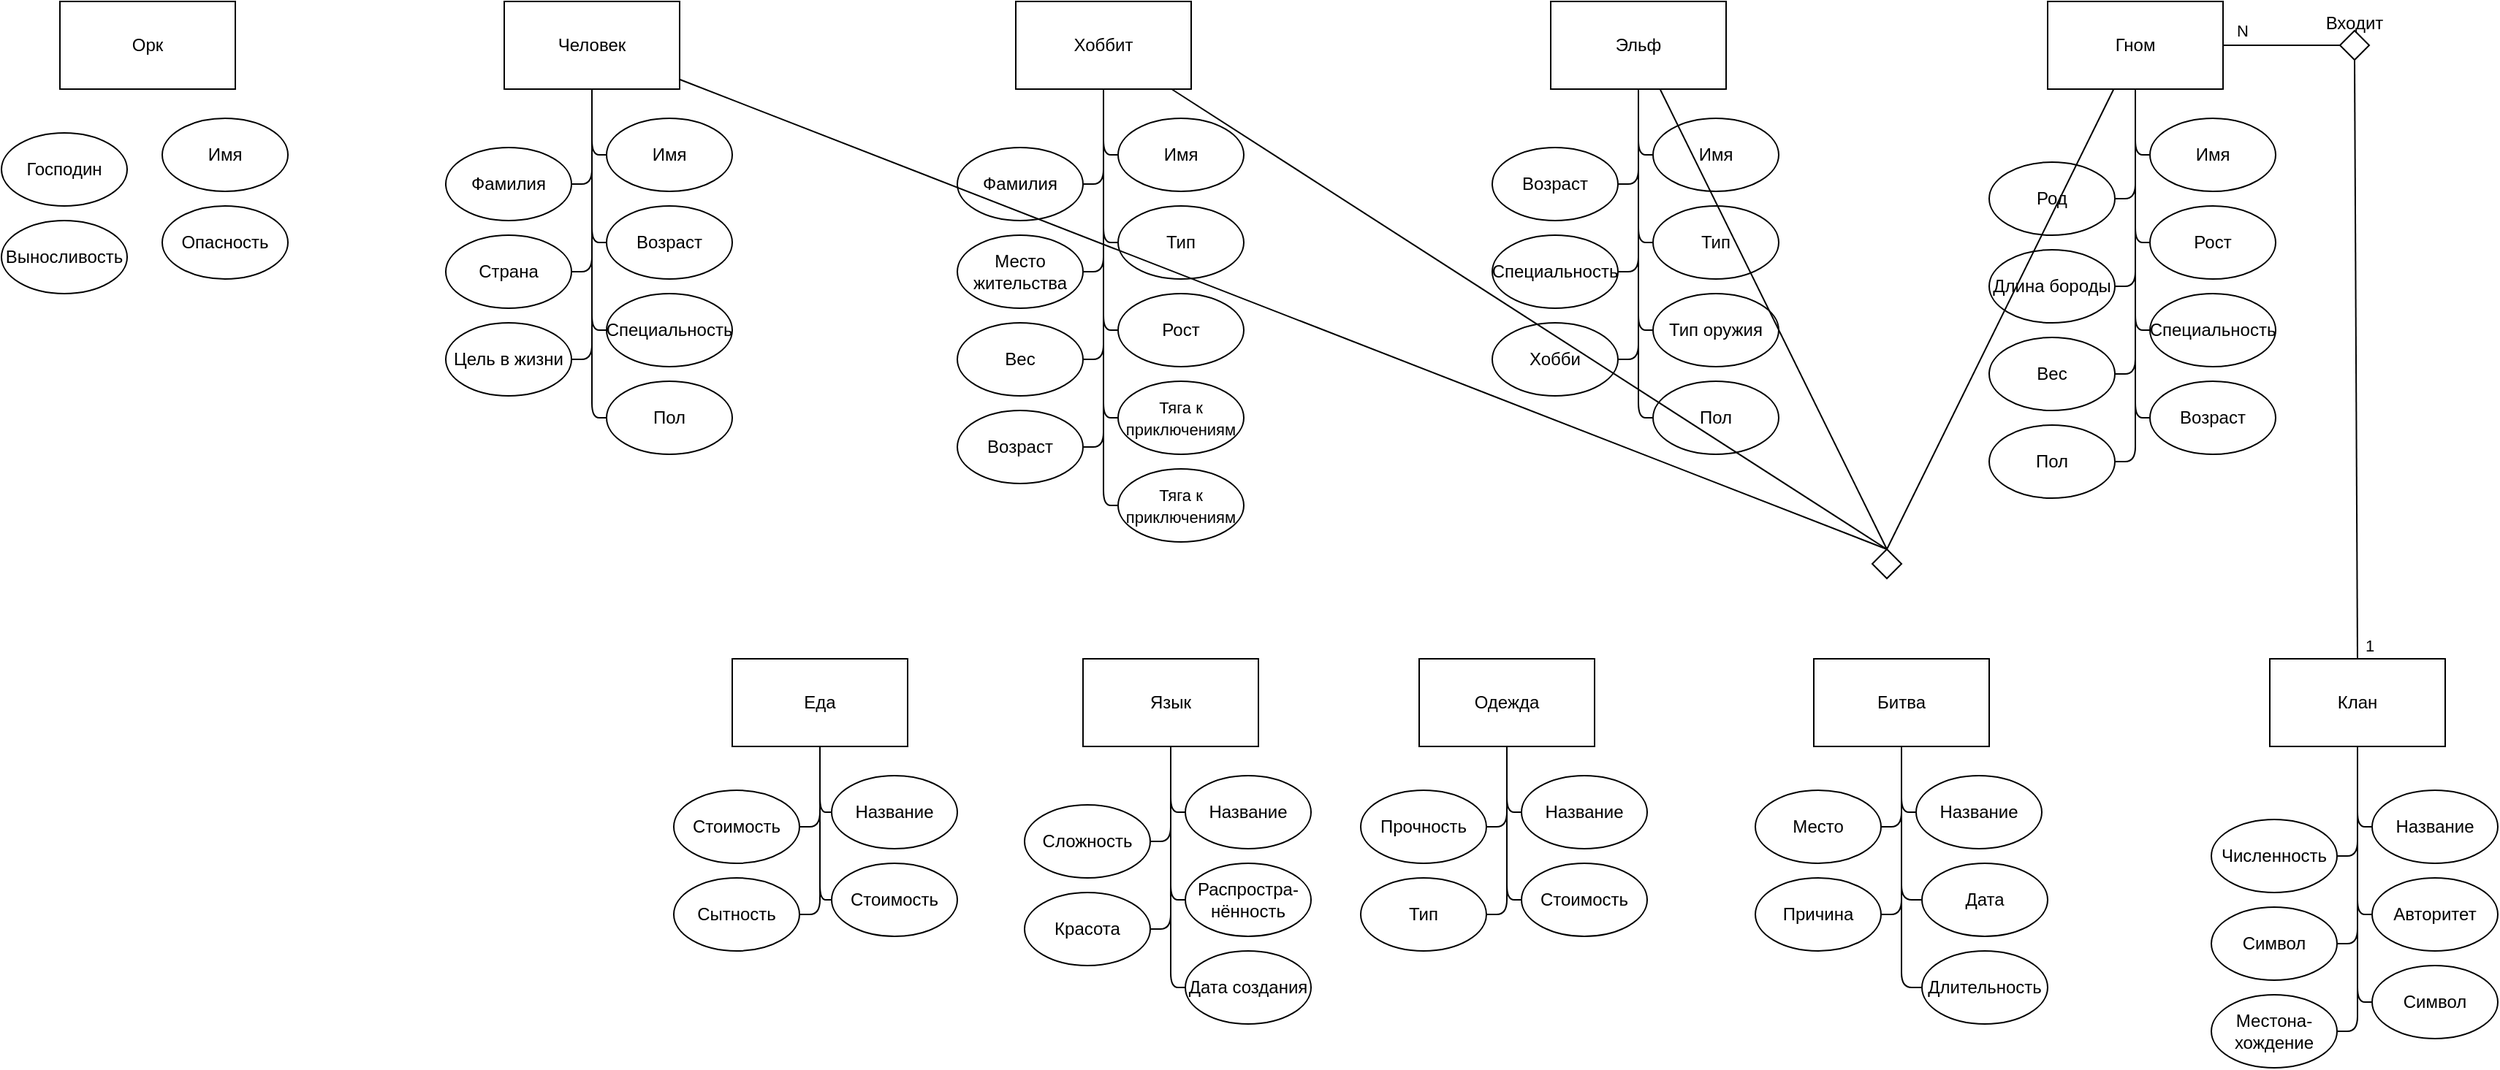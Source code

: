 <mxfile>
    <diagram id="RZIBzxVsWf5MqvjImDJh" name="Page-1">
        <mxGraphModel dx="3136" dy="924" grid="1" gridSize="10" guides="1" tooltips="1" connect="1" arrows="1" fold="1" page="1" pageScale="1" pageWidth="827" pageHeight="1169" math="0" shadow="0">
            <root>
                <mxCell id="0"/>
                <mxCell id="1" parent="0"/>
                <mxCell id="10" style="edgeStyle=none;html=1;exitX=1;exitY=0.5;exitDx=0;exitDy=0;entryX=0;entryY=0.5;entryDx=0;entryDy=0;endArrow=none;endFill=0;" edge="1" parent="1" source="2" target="9">
                    <mxGeometry relative="1" as="geometry"/>
                </mxCell>
                <mxCell id="12" value="N" style="edgeLabel;html=1;align=center;verticalAlign=middle;resizable=0;points=[];" vertex="1" connectable="0" parent="10">
                    <mxGeometry x="-0.685" relative="1" as="geometry">
                        <mxPoint y="-10" as="offset"/>
                    </mxGeometry>
                </mxCell>
                <mxCell id="2" value="Гном" style="rounded=0;whiteSpace=wrap;html=1;" vertex="1" parent="1">
                    <mxGeometry x="330" y="200" width="120" height="60" as="geometry"/>
                </mxCell>
                <mxCell id="4" style="edgeStyle=none;html=1;exitX=0;exitY=0.5;exitDx=0;exitDy=0;endArrow=none;endFill=0;" edge="1" parent="1" source="3" target="2">
                    <mxGeometry relative="1" as="geometry">
                        <Array as="points">
                            <mxPoint x="390" y="365"/>
                        </Array>
                    </mxGeometry>
                </mxCell>
                <mxCell id="3" value="Рост" style="ellipse;whiteSpace=wrap;html=1;" vertex="1" parent="1">
                    <mxGeometry x="400" y="340" width="86" height="50" as="geometry"/>
                </mxCell>
                <mxCell id="29" style="edgeStyle=none;html=1;exitX=1;exitY=0.5;exitDx=0;exitDy=0;endArrow=none;endFill=0;" edge="1" parent="1" source="6" target="2">
                    <mxGeometry relative="1" as="geometry">
                        <Array as="points">
                            <mxPoint x="390" y="335"/>
                        </Array>
                    </mxGeometry>
                </mxCell>
                <mxCell id="6" value="Род" style="ellipse;whiteSpace=wrap;html=1;" vertex="1" parent="1">
                    <mxGeometry x="290" y="310" width="86" height="50" as="geometry"/>
                </mxCell>
                <mxCell id="8" value="Клан" style="rounded=0;whiteSpace=wrap;html=1;" vertex="1" parent="1">
                    <mxGeometry x="482" y="650" width="120" height="60" as="geometry"/>
                </mxCell>
                <mxCell id="11" style="edgeStyle=none;html=1;exitX=0.5;exitY=1;exitDx=0;exitDy=0;entryX=0.5;entryY=0;entryDx=0;entryDy=0;endArrow=none;endFill=0;" edge="1" parent="1" source="9" target="8">
                    <mxGeometry relative="1" as="geometry"/>
                </mxCell>
                <mxCell id="13" value="1" style="edgeLabel;html=1;align=center;verticalAlign=middle;resizable=0;points=[];" vertex="1" connectable="0" parent="11">
                    <mxGeometry x="0.583" y="1" relative="1" as="geometry">
                        <mxPoint x="7" y="76" as="offset"/>
                    </mxGeometry>
                </mxCell>
                <mxCell id="9" value="" style="rhombus;whiteSpace=wrap;html=1;" vertex="1" parent="1">
                    <mxGeometry x="530" y="220" width="20" height="20" as="geometry"/>
                </mxCell>
                <mxCell id="32" style="edgeStyle=none;html=1;exitX=0;exitY=0.5;exitDx=0;exitDy=0;endArrow=none;endFill=0;" edge="1" parent="1" source="15" target="8">
                    <mxGeometry relative="1" as="geometry">
                        <Array as="points">
                            <mxPoint x="542" y="765"/>
                        </Array>
                    </mxGeometry>
                </mxCell>
                <mxCell id="15" value="Название" style="ellipse;whiteSpace=wrap;html=1;" vertex="1" parent="1">
                    <mxGeometry x="552" y="740" width="86" height="50" as="geometry"/>
                </mxCell>
                <mxCell id="33" style="edgeStyle=none;html=1;exitX=1;exitY=0.5;exitDx=0;exitDy=0;endArrow=none;endFill=0;" edge="1" parent="1" source="16" target="8">
                    <mxGeometry relative="1" as="geometry">
                        <Array as="points">
                            <mxPoint x="542" y="785"/>
                        </Array>
                    </mxGeometry>
                </mxCell>
                <mxCell id="16" value="Численность" style="ellipse;whiteSpace=wrap;html=1;" vertex="1" parent="1">
                    <mxGeometry x="442" y="760" width="86" height="50" as="geometry"/>
                </mxCell>
                <mxCell id="34" style="edgeStyle=none;html=1;exitX=0;exitY=0.5;exitDx=0;exitDy=0;endArrow=none;endFill=0;" edge="1" parent="1" source="17" target="8">
                    <mxGeometry relative="1" as="geometry">
                        <Array as="points">
                            <mxPoint x="542" y="825"/>
                        </Array>
                    </mxGeometry>
                </mxCell>
                <mxCell id="17" value="Авторитет" style="ellipse;whiteSpace=wrap;html=1;" vertex="1" parent="1">
                    <mxGeometry x="552" y="800" width="86" height="50" as="geometry"/>
                </mxCell>
                <mxCell id="35" style="edgeStyle=none;html=1;exitX=1;exitY=0.5;exitDx=0;exitDy=0;endArrow=none;endFill=0;" edge="1" parent="1" source="18" target="8">
                    <mxGeometry relative="1" as="geometry">
                        <Array as="points">
                            <mxPoint x="542" y="845"/>
                        </Array>
                    </mxGeometry>
                </mxCell>
                <mxCell id="18" value="Символ" style="ellipse;whiteSpace=wrap;html=1;" vertex="1" parent="1">
                    <mxGeometry x="442" y="820" width="86" height="50" as="geometry"/>
                </mxCell>
                <mxCell id="27" style="edgeStyle=none;html=1;exitX=0;exitY=0.5;exitDx=0;exitDy=0;endArrow=none;endFill=0;" edge="1" parent="1" source="19" target="2">
                    <mxGeometry relative="1" as="geometry">
                        <Array as="points">
                            <mxPoint x="390" y="425"/>
                        </Array>
                    </mxGeometry>
                </mxCell>
                <mxCell id="19" value="Специальность" style="ellipse;whiteSpace=wrap;html=1;" vertex="1" parent="1">
                    <mxGeometry x="400" y="400" width="86" height="50" as="geometry"/>
                </mxCell>
                <mxCell id="30" style="edgeStyle=none;html=1;exitX=1;exitY=0.5;exitDx=0;exitDy=0;endArrow=none;endFill=0;" edge="1" parent="1" source="20" target="2">
                    <mxGeometry relative="1" as="geometry">
                        <Array as="points">
                            <mxPoint x="390" y="395"/>
                        </Array>
                    </mxGeometry>
                </mxCell>
                <mxCell id="20" value="Длина бороды" style="ellipse;whiteSpace=wrap;html=1;" vertex="1" parent="1">
                    <mxGeometry x="290" y="370" width="86" height="50" as="geometry"/>
                </mxCell>
                <mxCell id="36" style="edgeStyle=none;html=1;exitX=0;exitY=0.5;exitDx=0;exitDy=0;endArrow=none;endFill=0;" edge="1" parent="1" source="22" target="8">
                    <mxGeometry relative="1" as="geometry">
                        <Array as="points">
                            <mxPoint x="542" y="885"/>
                        </Array>
                    </mxGeometry>
                </mxCell>
                <mxCell id="22" value="Символ" style="ellipse;whiteSpace=wrap;html=1;" vertex="1" parent="1">
                    <mxGeometry x="552" y="860" width="86" height="50" as="geometry"/>
                </mxCell>
                <mxCell id="26" style="edgeStyle=none;html=1;exitX=0;exitY=0.5;exitDx=0;exitDy=0;endArrow=none;endFill=0;" edge="1" parent="1" source="23" target="2">
                    <mxGeometry relative="1" as="geometry">
                        <Array as="points">
                            <mxPoint x="390" y="305"/>
                        </Array>
                    </mxGeometry>
                </mxCell>
                <mxCell id="23" value="Имя" style="ellipse;whiteSpace=wrap;html=1;" vertex="1" parent="1">
                    <mxGeometry x="400" y="280" width="86" height="50" as="geometry"/>
                </mxCell>
                <mxCell id="31" style="edgeStyle=none;html=1;exitX=1;exitY=0.5;exitDx=0;exitDy=0;endArrow=none;endFill=0;" edge="1" parent="1" source="24" target="2">
                    <mxGeometry relative="1" as="geometry">
                        <Array as="points">
                            <mxPoint x="390" y="455"/>
                        </Array>
                    </mxGeometry>
                </mxCell>
                <mxCell id="24" value="Вес" style="ellipse;whiteSpace=wrap;html=1;" vertex="1" parent="1">
                    <mxGeometry x="290" y="430" width="86" height="50" as="geometry"/>
                </mxCell>
                <mxCell id="25" value="Входит" style="text;html=1;strokeColor=none;fillColor=none;align=center;verticalAlign=middle;whiteSpace=wrap;rounded=0;" vertex="1" parent="1">
                    <mxGeometry x="510" y="200" width="60" height="30" as="geometry"/>
                </mxCell>
                <mxCell id="38" style="edgeStyle=none;html=1;exitX=1;exitY=0.5;exitDx=0;exitDy=0;endArrow=none;endFill=0;" edge="1" parent="1" source="37" target="8">
                    <mxGeometry relative="1" as="geometry">
                        <Array as="points">
                            <mxPoint x="542" y="905"/>
                        </Array>
                    </mxGeometry>
                </mxCell>
                <mxCell id="37" value="Местона-хождение" style="ellipse;whiteSpace=wrap;html=1;" vertex="1" parent="1">
                    <mxGeometry x="442" y="880" width="86" height="50" as="geometry"/>
                </mxCell>
                <mxCell id="39" value="Эльф" style="rounded=0;whiteSpace=wrap;html=1;" vertex="1" parent="1">
                    <mxGeometry x="-10" y="200" width="120" height="60" as="geometry"/>
                </mxCell>
                <mxCell id="41" style="edgeStyle=none;html=1;exitX=0;exitY=0.5;exitDx=0;exitDy=0;endArrow=none;endFill=0;" edge="1" parent="1" source="40" target="2">
                    <mxGeometry relative="1" as="geometry">
                        <Array as="points">
                            <mxPoint x="390" y="485"/>
                        </Array>
                    </mxGeometry>
                </mxCell>
                <mxCell id="40" value="Возраст" style="ellipse;whiteSpace=wrap;html=1;" vertex="1" parent="1">
                    <mxGeometry x="400" y="460" width="86" height="50" as="geometry"/>
                </mxCell>
                <mxCell id="48" style="edgeStyle=none;html=1;exitX=0;exitY=0.5;exitDx=0;exitDy=0;endArrow=none;endFill=0;" edge="1" parent="1" source="42" target="39">
                    <mxGeometry relative="1" as="geometry">
                        <Array as="points">
                            <mxPoint x="50" y="305"/>
                        </Array>
                    </mxGeometry>
                </mxCell>
                <mxCell id="42" value="Имя" style="ellipse;whiteSpace=wrap;html=1;" vertex="1" parent="1">
                    <mxGeometry x="60" y="280" width="86" height="50" as="geometry"/>
                </mxCell>
                <mxCell id="49" style="edgeStyle=none;html=1;exitX=1;exitY=0.5;exitDx=0;exitDy=0;endArrow=none;endFill=0;" edge="1" parent="1" source="43" target="39">
                    <mxGeometry relative="1" as="geometry">
                        <Array as="points">
                            <mxPoint x="50" y="325"/>
                        </Array>
                    </mxGeometry>
                </mxCell>
                <mxCell id="43" value="Возраст" style="ellipse;whiteSpace=wrap;html=1;" vertex="1" parent="1">
                    <mxGeometry x="-50" y="300" width="86" height="50" as="geometry"/>
                </mxCell>
                <mxCell id="50" style="edgeStyle=none;html=1;exitX=0;exitY=0.5;exitDx=0;exitDy=0;endArrow=none;endFill=0;" edge="1" parent="1" source="44" target="39">
                    <mxGeometry relative="1" as="geometry">
                        <Array as="points">
                            <mxPoint x="50" y="365"/>
                        </Array>
                    </mxGeometry>
                </mxCell>
                <mxCell id="44" value="Тип" style="ellipse;whiteSpace=wrap;html=1;" vertex="1" parent="1">
                    <mxGeometry x="60" y="340" width="86" height="50" as="geometry"/>
                </mxCell>
                <mxCell id="51" style="edgeStyle=none;html=1;exitX=1;exitY=0.5;exitDx=0;exitDy=0;endArrow=none;endFill=0;" edge="1" parent="1" source="45" target="39">
                    <mxGeometry relative="1" as="geometry">
                        <Array as="points">
                            <mxPoint x="50" y="385"/>
                        </Array>
                    </mxGeometry>
                </mxCell>
                <mxCell id="45" value="Специальность" style="ellipse;whiteSpace=wrap;html=1;" vertex="1" parent="1">
                    <mxGeometry x="-50" y="360" width="86" height="50" as="geometry"/>
                </mxCell>
                <mxCell id="52" style="edgeStyle=none;html=1;exitX=0;exitY=0.5;exitDx=0;exitDy=0;endArrow=none;endFill=0;" edge="1" parent="1" source="46" target="39">
                    <mxGeometry relative="1" as="geometry">
                        <Array as="points">
                            <mxPoint x="50" y="425"/>
                        </Array>
                    </mxGeometry>
                </mxCell>
                <mxCell id="46" value="Тип оружия" style="ellipse;whiteSpace=wrap;html=1;" vertex="1" parent="1">
                    <mxGeometry x="60" y="400" width="86" height="50" as="geometry"/>
                </mxCell>
                <mxCell id="53" style="edgeStyle=none;html=1;exitX=1;exitY=0.5;exitDx=0;exitDy=0;endArrow=none;endFill=0;" edge="1" parent="1" source="47" target="39">
                    <mxGeometry relative="1" as="geometry">
                        <Array as="points">
                            <mxPoint x="50" y="445"/>
                        </Array>
                    </mxGeometry>
                </mxCell>
                <mxCell id="47" value="Хобби" style="ellipse;whiteSpace=wrap;html=1;" vertex="1" parent="1">
                    <mxGeometry x="-50" y="420" width="86" height="50" as="geometry"/>
                </mxCell>
                <mxCell id="54" value="Язык" style="rounded=0;whiteSpace=wrap;html=1;" vertex="1" parent="1">
                    <mxGeometry x="-330" y="650" width="120" height="60" as="geometry"/>
                </mxCell>
                <mxCell id="60" style="edgeStyle=none;html=1;exitX=0;exitY=0.5;exitDx=0;exitDy=0;endArrow=none;endFill=0;" edge="1" parent="1" source="55" target="54">
                    <mxGeometry relative="1" as="geometry">
                        <Array as="points">
                            <mxPoint x="-270" y="755"/>
                        </Array>
                    </mxGeometry>
                </mxCell>
                <mxCell id="55" value="Название" style="ellipse;whiteSpace=wrap;html=1;" vertex="1" parent="1">
                    <mxGeometry x="-260" y="730" width="86" height="50" as="geometry"/>
                </mxCell>
                <mxCell id="61" style="edgeStyle=none;html=1;exitX=1;exitY=0.5;exitDx=0;exitDy=0;endArrow=none;endFill=0;" edge="1" parent="1" source="56" target="54">
                    <mxGeometry relative="1" as="geometry">
                        <Array as="points">
                            <mxPoint x="-270" y="775"/>
                        </Array>
                    </mxGeometry>
                </mxCell>
                <mxCell id="56" value="Сложность" style="ellipse;whiteSpace=wrap;html=1;" vertex="1" parent="1">
                    <mxGeometry x="-370" y="750" width="86" height="50" as="geometry"/>
                </mxCell>
                <mxCell id="63" style="edgeStyle=none;html=1;exitX=0;exitY=0.5;exitDx=0;exitDy=0;endArrow=none;endFill=0;" edge="1" parent="1" source="57" target="54">
                    <mxGeometry relative="1" as="geometry">
                        <Array as="points">
                            <mxPoint x="-270" y="815"/>
                        </Array>
                    </mxGeometry>
                </mxCell>
                <mxCell id="57" value="Распростра-нённость" style="ellipse;whiteSpace=wrap;html=1;" vertex="1" parent="1">
                    <mxGeometry x="-260" y="790" width="86" height="50" as="geometry"/>
                </mxCell>
                <mxCell id="64" style="edgeStyle=none;html=1;exitX=1;exitY=0.5;exitDx=0;exitDy=0;endArrow=none;endFill=0;" edge="1" parent="1" source="58" target="54">
                    <mxGeometry relative="1" as="geometry">
                        <Array as="points">
                            <mxPoint x="-270" y="835"/>
                        </Array>
                    </mxGeometry>
                </mxCell>
                <mxCell id="58" value="Красота" style="ellipse;whiteSpace=wrap;html=1;" vertex="1" parent="1">
                    <mxGeometry x="-370" y="810" width="86" height="50" as="geometry"/>
                </mxCell>
                <mxCell id="65" style="edgeStyle=none;html=1;exitX=0;exitY=0.5;exitDx=0;exitDy=0;endArrow=none;endFill=0;" edge="1" parent="1" source="59" target="54">
                    <mxGeometry relative="1" as="geometry">
                        <Array as="points">
                            <mxPoint x="-270" y="875"/>
                        </Array>
                    </mxGeometry>
                </mxCell>
                <mxCell id="59" value="Дата создания" style="ellipse;whiteSpace=wrap;html=1;" vertex="1" parent="1">
                    <mxGeometry x="-260" y="850" width="86" height="50" as="geometry"/>
                </mxCell>
                <mxCell id="66" value="Хоббит" style="rounded=0;whiteSpace=wrap;html=1;" vertex="1" parent="1">
                    <mxGeometry x="-376" y="200" width="120" height="60" as="geometry"/>
                </mxCell>
                <mxCell id="75" style="edgeStyle=none;html=1;exitX=0;exitY=0.5;exitDx=0;exitDy=0;fontSize=11;endArrow=none;endFill=0;" edge="1" parent="1" source="67" target="66">
                    <mxGeometry relative="1" as="geometry">
                        <Array as="points">
                            <mxPoint x="-316" y="305"/>
                        </Array>
                    </mxGeometry>
                </mxCell>
                <mxCell id="67" value="Имя" style="ellipse;whiteSpace=wrap;html=1;" vertex="1" parent="1">
                    <mxGeometry x="-306" y="280" width="86" height="50" as="geometry"/>
                </mxCell>
                <mxCell id="77" style="edgeStyle=none;html=1;exitX=1;exitY=0.5;exitDx=0;exitDy=0;fontSize=11;endArrow=none;endFill=0;" edge="1" parent="1" source="68" target="66">
                    <mxGeometry relative="1" as="geometry">
                        <Array as="points">
                            <mxPoint x="-316" y="325"/>
                        </Array>
                    </mxGeometry>
                </mxCell>
                <mxCell id="68" value="Фамилия" style="ellipse;whiteSpace=wrap;html=1;" vertex="1" parent="1">
                    <mxGeometry x="-416" y="300" width="86" height="50" as="geometry"/>
                </mxCell>
                <mxCell id="76" style="edgeStyle=none;html=1;exitX=0;exitY=0.5;exitDx=0;exitDy=0;fontSize=11;endArrow=none;endFill=0;" edge="1" parent="1" source="69" target="66">
                    <mxGeometry relative="1" as="geometry">
                        <Array as="points">
                            <mxPoint x="-316" y="365"/>
                        </Array>
                    </mxGeometry>
                </mxCell>
                <mxCell id="69" value="Тип" style="ellipse;whiteSpace=wrap;html=1;" vertex="1" parent="1">
                    <mxGeometry x="-306" y="340" width="86" height="50" as="geometry"/>
                </mxCell>
                <mxCell id="78" style="edgeStyle=none;html=1;exitX=1;exitY=0.5;exitDx=0;exitDy=0;fontSize=11;endArrow=none;endFill=0;" edge="1" parent="1" source="70" target="66">
                    <mxGeometry relative="1" as="geometry">
                        <Array as="points">
                            <mxPoint x="-316" y="385"/>
                        </Array>
                    </mxGeometry>
                </mxCell>
                <mxCell id="70" value="Место жительства" style="ellipse;whiteSpace=wrap;html=1;" vertex="1" parent="1">
                    <mxGeometry x="-416" y="360" width="86" height="50" as="geometry"/>
                </mxCell>
                <mxCell id="79" style="edgeStyle=none;html=1;exitX=0;exitY=0.5;exitDx=0;exitDy=0;fontSize=11;endArrow=none;endFill=0;" edge="1" parent="1" source="72" target="66">
                    <mxGeometry relative="1" as="geometry">
                        <Array as="points">
                            <mxPoint x="-316" y="425"/>
                        </Array>
                    </mxGeometry>
                </mxCell>
                <mxCell id="72" value="Рост" style="ellipse;whiteSpace=wrap;html=1;" vertex="1" parent="1">
                    <mxGeometry x="-306" y="400" width="86" height="50" as="geometry"/>
                </mxCell>
                <mxCell id="80" style="edgeStyle=none;html=1;exitX=1;exitY=0.5;exitDx=0;exitDy=0;fontSize=11;endArrow=none;endFill=0;" edge="1" parent="1" source="73" target="66">
                    <mxGeometry relative="1" as="geometry">
                        <Array as="points">
                            <mxPoint x="-316" y="445"/>
                        </Array>
                    </mxGeometry>
                </mxCell>
                <mxCell id="73" value="Вес" style="ellipse;whiteSpace=wrap;html=1;" vertex="1" parent="1">
                    <mxGeometry x="-416" y="420" width="86" height="50" as="geometry"/>
                </mxCell>
                <mxCell id="81" style="edgeStyle=none;html=1;exitX=0;exitY=0.5;exitDx=0;exitDy=0;fontSize=11;endArrow=none;endFill=0;" edge="1" parent="1" source="74" target="66">
                    <mxGeometry relative="1" as="geometry">
                        <Array as="points">
                            <mxPoint x="-316" y="485"/>
                        </Array>
                    </mxGeometry>
                </mxCell>
                <mxCell id="74" value="&lt;span style=&quot;font-size: 11px&quot;&gt;Тяга к приключениям&lt;/span&gt;" style="ellipse;whiteSpace=wrap;html=1;" vertex="1" parent="1">
                    <mxGeometry x="-306" y="460" width="86" height="50" as="geometry"/>
                </mxCell>
                <mxCell id="82" value="&lt;font style=&quot;font-size: 12px&quot;&gt;Человек&lt;/font&gt;" style="rounded=0;whiteSpace=wrap;html=1;fontSize=11;" vertex="1" parent="1">
                    <mxGeometry x="-726" y="200" width="120" height="60" as="geometry"/>
                </mxCell>
                <mxCell id="84" style="edgeStyle=none;html=1;exitX=1;exitY=0.5;exitDx=0;exitDy=0;fontSize=11;endArrow=none;endFill=0;" edge="1" parent="1" source="83" target="66">
                    <mxGeometry relative="1" as="geometry">
                        <Array as="points">
                            <mxPoint x="-316" y="505"/>
                        </Array>
                    </mxGeometry>
                </mxCell>
                <mxCell id="83" value="Возраст" style="ellipse;whiteSpace=wrap;html=1;" vertex="1" parent="1">
                    <mxGeometry x="-416" y="480" width="86" height="50" as="geometry"/>
                </mxCell>
                <mxCell id="91" style="edgeStyle=none;html=1;exitX=0;exitY=0.5;exitDx=0;exitDy=0;fontSize=12;endArrow=none;endFill=0;" edge="1" parent="1" source="85" target="82">
                    <mxGeometry relative="1" as="geometry">
                        <Array as="points">
                            <mxPoint x="-666" y="305"/>
                        </Array>
                    </mxGeometry>
                </mxCell>
                <mxCell id="85" value="Имя" style="ellipse;whiteSpace=wrap;html=1;" vertex="1" parent="1">
                    <mxGeometry x="-656" y="280" width="86" height="50" as="geometry"/>
                </mxCell>
                <mxCell id="92" style="edgeStyle=none;html=1;exitX=1;exitY=0.5;exitDx=0;exitDy=0;fontSize=12;endArrow=none;endFill=0;" edge="1" parent="1" source="86" target="82">
                    <mxGeometry relative="1" as="geometry">
                        <Array as="points">
                            <mxPoint x="-666" y="325"/>
                        </Array>
                    </mxGeometry>
                </mxCell>
                <mxCell id="86" value="Фамилия" style="ellipse;whiteSpace=wrap;html=1;" vertex="1" parent="1">
                    <mxGeometry x="-766" y="300" width="86" height="50" as="geometry"/>
                </mxCell>
                <mxCell id="93" style="edgeStyle=none;html=1;exitX=0;exitY=0.5;exitDx=0;exitDy=0;fontSize=12;endArrow=none;endFill=0;" edge="1" parent="1" source="87" target="82">
                    <mxGeometry relative="1" as="geometry">
                        <Array as="points">
                            <mxPoint x="-666" y="365"/>
                        </Array>
                    </mxGeometry>
                </mxCell>
                <mxCell id="87" value="Возраст" style="ellipse;whiteSpace=wrap;html=1;" vertex="1" parent="1">
                    <mxGeometry x="-656" y="340" width="86" height="50" as="geometry"/>
                </mxCell>
                <mxCell id="94" style="edgeStyle=none;html=1;exitX=1;exitY=0.5;exitDx=0;exitDy=0;fontSize=12;endArrow=none;endFill=0;" edge="1" parent="1" source="88" target="82">
                    <mxGeometry relative="1" as="geometry">
                        <Array as="points">
                            <mxPoint x="-666" y="385"/>
                        </Array>
                    </mxGeometry>
                </mxCell>
                <mxCell id="88" value="Страна" style="ellipse;whiteSpace=wrap;html=1;" vertex="1" parent="1">
                    <mxGeometry x="-766" y="360" width="86" height="50" as="geometry"/>
                </mxCell>
                <mxCell id="95" style="edgeStyle=none;html=1;exitX=0;exitY=0.5;exitDx=0;exitDy=0;fontSize=12;endArrow=none;endFill=0;" edge="1" parent="1" source="89" target="82">
                    <mxGeometry relative="1" as="geometry">
                        <Array as="points">
                            <mxPoint x="-666" y="425"/>
                        </Array>
                    </mxGeometry>
                </mxCell>
                <mxCell id="89" value="Специальность" style="ellipse;whiteSpace=wrap;html=1;" vertex="1" parent="1">
                    <mxGeometry x="-656" y="400" width="86" height="50" as="geometry"/>
                </mxCell>
                <mxCell id="96" style="edgeStyle=none;html=1;exitX=1;exitY=0.5;exitDx=0;exitDy=0;fontSize=12;endArrow=none;endFill=0;" edge="1" parent="1" source="90" target="82">
                    <mxGeometry relative="1" as="geometry">
                        <Array as="points">
                            <mxPoint x="-666" y="445"/>
                        </Array>
                    </mxGeometry>
                </mxCell>
                <mxCell id="90" value="Цель в жизни" style="ellipse;whiteSpace=wrap;html=1;" vertex="1" parent="1">
                    <mxGeometry x="-766" y="420" width="86" height="50" as="geometry"/>
                </mxCell>
                <mxCell id="97" value="Битва" style="rounded=0;whiteSpace=wrap;html=1;fontSize=12;" vertex="1" parent="1">
                    <mxGeometry x="170" y="650" width="120" height="60" as="geometry"/>
                </mxCell>
                <mxCell id="103" style="edgeStyle=none;html=1;exitX=0;exitY=0.5;exitDx=0;exitDy=0;fontSize=12;endArrow=none;endFill=0;" edge="1" parent="1" source="98" target="97">
                    <mxGeometry relative="1" as="geometry">
                        <Array as="points">
                            <mxPoint x="230" y="755"/>
                        </Array>
                    </mxGeometry>
                </mxCell>
                <mxCell id="98" value="Название" style="ellipse;whiteSpace=wrap;html=1;" vertex="1" parent="1">
                    <mxGeometry x="240" y="730" width="86" height="50" as="geometry"/>
                </mxCell>
                <mxCell id="104" style="edgeStyle=none;html=1;exitX=1;exitY=0.5;exitDx=0;exitDy=0;fontSize=12;endArrow=none;endFill=0;" edge="1" parent="1" source="99" target="97">
                    <mxGeometry relative="1" as="geometry">
                        <Array as="points">
                            <mxPoint x="230" y="765"/>
                        </Array>
                    </mxGeometry>
                </mxCell>
                <mxCell id="99" value="Место" style="ellipse;whiteSpace=wrap;html=1;" vertex="1" parent="1">
                    <mxGeometry x="130" y="740" width="86" height="50" as="geometry"/>
                </mxCell>
                <mxCell id="106" style="edgeStyle=none;html=1;exitX=0;exitY=0.5;exitDx=0;exitDy=0;fontSize=12;endArrow=none;endFill=0;" edge="1" parent="1" source="100" target="97">
                    <mxGeometry relative="1" as="geometry">
                        <Array as="points">
                            <mxPoint x="230" y="815"/>
                        </Array>
                    </mxGeometry>
                </mxCell>
                <mxCell id="100" value="Дата" style="ellipse;whiteSpace=wrap;html=1;" vertex="1" parent="1">
                    <mxGeometry x="244" y="790" width="86" height="50" as="geometry"/>
                </mxCell>
                <mxCell id="108" style="edgeStyle=none;html=1;exitX=1;exitY=0.5;exitDx=0;exitDy=0;fontSize=12;endArrow=none;endFill=0;" edge="1" parent="1" source="101" target="97">
                    <mxGeometry relative="1" as="geometry">
                        <Array as="points">
                            <mxPoint x="230" y="825"/>
                        </Array>
                    </mxGeometry>
                </mxCell>
                <mxCell id="101" value="Причина" style="ellipse;whiteSpace=wrap;html=1;" vertex="1" parent="1">
                    <mxGeometry x="130" y="800" width="86" height="50" as="geometry"/>
                </mxCell>
                <mxCell id="107" style="edgeStyle=none;html=1;exitX=0;exitY=0.5;exitDx=0;exitDy=0;fontSize=12;endArrow=none;endFill=0;" edge="1" parent="1" source="102" target="97">
                    <mxGeometry relative="1" as="geometry">
                        <Array as="points">
                            <mxPoint x="230" y="875"/>
                        </Array>
                    </mxGeometry>
                </mxCell>
                <mxCell id="102" value="Длительность" style="ellipse;whiteSpace=wrap;html=1;" vertex="1" parent="1">
                    <mxGeometry x="244" y="850" width="86" height="50" as="geometry"/>
                </mxCell>
                <mxCell id="109" value="Еда" style="rounded=0;whiteSpace=wrap;html=1;fontSize=12;" vertex="1" parent="1">
                    <mxGeometry x="-570" y="650" width="120" height="60" as="geometry"/>
                </mxCell>
                <mxCell id="123" style="edgeStyle=none;html=1;exitX=0;exitY=0.5;exitDx=0;exitDy=0;fontSize=12;endArrow=none;endFill=0;" edge="1" parent="1" source="118" target="109">
                    <mxGeometry relative="1" as="geometry">
                        <Array as="points">
                            <mxPoint x="-510" y="755"/>
                        </Array>
                    </mxGeometry>
                </mxCell>
                <mxCell id="118" value="Название" style="ellipse;whiteSpace=wrap;html=1;" vertex="1" parent="1">
                    <mxGeometry x="-502" y="730" width="86" height="50" as="geometry"/>
                </mxCell>
                <mxCell id="124" style="edgeStyle=none;html=1;exitX=1;exitY=0.5;exitDx=0;exitDy=0;fontSize=12;endArrow=none;endFill=0;" edge="1" parent="1" source="119" target="109">
                    <mxGeometry relative="1" as="geometry">
                        <Array as="points">
                            <mxPoint x="-510" y="765"/>
                        </Array>
                    </mxGeometry>
                </mxCell>
                <mxCell id="119" value="Стоимость" style="ellipse;whiteSpace=wrap;html=1;" vertex="1" parent="1">
                    <mxGeometry x="-610" y="740" width="86" height="50" as="geometry"/>
                </mxCell>
                <mxCell id="125" style="edgeStyle=none;html=1;exitX=0;exitY=0.5;exitDx=0;exitDy=0;fontSize=12;endArrow=none;endFill=0;" edge="1" parent="1" source="120" target="109">
                    <mxGeometry relative="1" as="geometry">
                        <Array as="points">
                            <mxPoint x="-510" y="815"/>
                        </Array>
                    </mxGeometry>
                </mxCell>
                <mxCell id="120" value="Стоимость" style="ellipse;whiteSpace=wrap;html=1;" vertex="1" parent="1">
                    <mxGeometry x="-502" y="790" width="86" height="50" as="geometry"/>
                </mxCell>
                <mxCell id="126" style="edgeStyle=none;html=1;exitX=1;exitY=0.5;exitDx=0;exitDy=0;fontSize=12;endArrow=none;endFill=0;" edge="1" parent="1" source="121" target="109">
                    <mxGeometry relative="1" as="geometry">
                        <Array as="points">
                            <mxPoint x="-510" y="825"/>
                        </Array>
                    </mxGeometry>
                </mxCell>
                <mxCell id="121" value="Сытность" style="ellipse;whiteSpace=wrap;html=1;" vertex="1" parent="1">
                    <mxGeometry x="-610" y="800" width="86" height="50" as="geometry"/>
                </mxCell>
                <mxCell id="136" value="Одежда" style="rounded=0;whiteSpace=wrap;html=1;fontSize=12;" vertex="1" parent="1">
                    <mxGeometry x="-100" y="650" width="120" height="60" as="geometry"/>
                </mxCell>
                <mxCell id="149" style="edgeStyle=none;html=1;exitX=0;exitY=0.5;exitDx=0;exitDy=0;fontSize=12;endArrow=none;endFill=0;" edge="1" parent="1" source="137" target="136">
                    <mxGeometry relative="1" as="geometry">
                        <Array as="points">
                            <mxPoint x="-40" y="755"/>
                        </Array>
                    </mxGeometry>
                </mxCell>
                <mxCell id="137" value="Название" style="ellipse;whiteSpace=wrap;html=1;" vertex="1" parent="1">
                    <mxGeometry x="-30" y="730" width="86" height="50" as="geometry"/>
                </mxCell>
                <mxCell id="150" style="edgeStyle=none;html=1;exitX=1;exitY=0.5;exitDx=0;exitDy=0;fontSize=12;endArrow=none;endFill=0;" edge="1" parent="1" source="138" target="136">
                    <mxGeometry relative="1" as="geometry">
                        <Array as="points">
                            <mxPoint x="-40" y="765"/>
                        </Array>
                    </mxGeometry>
                </mxCell>
                <mxCell id="138" value="Прочность" style="ellipse;whiteSpace=wrap;html=1;" vertex="1" parent="1">
                    <mxGeometry x="-140" y="740" width="86" height="50" as="geometry"/>
                </mxCell>
                <mxCell id="151" style="edgeStyle=none;html=1;exitX=0;exitY=0.5;exitDx=0;exitDy=0;fontSize=12;endArrow=none;endFill=0;" edge="1" parent="1" source="139" target="136">
                    <mxGeometry relative="1" as="geometry">
                        <Array as="points">
                            <mxPoint x="-40" y="815"/>
                        </Array>
                    </mxGeometry>
                </mxCell>
                <mxCell id="139" value="Стоимость" style="ellipse;whiteSpace=wrap;html=1;" vertex="1" parent="1">
                    <mxGeometry x="-30" y="790" width="86" height="50" as="geometry"/>
                </mxCell>
                <mxCell id="152" style="edgeStyle=none;html=1;exitX=1;exitY=0.5;exitDx=0;exitDy=0;fontSize=12;endArrow=none;endFill=0;" edge="1" parent="1" source="140" target="136">
                    <mxGeometry relative="1" as="geometry">
                        <Array as="points">
                            <mxPoint x="-40" y="825"/>
                        </Array>
                    </mxGeometry>
                </mxCell>
                <mxCell id="140" value="Тип" style="ellipse;whiteSpace=wrap;html=1;" vertex="1" parent="1">
                    <mxGeometry x="-140" y="800" width="86" height="50" as="geometry"/>
                </mxCell>
                <mxCell id="142" style="edgeStyle=none;html=1;exitX=0;exitY=0.5;exitDx=0;exitDy=0;fontSize=12;endArrow=none;endFill=0;" edge="1" parent="1" source="141" target="39">
                    <mxGeometry relative="1" as="geometry">
                        <Array as="points">
                            <mxPoint x="50" y="485"/>
                        </Array>
                    </mxGeometry>
                </mxCell>
                <mxCell id="141" value="Пол" style="ellipse;whiteSpace=wrap;html=1;" vertex="1" parent="1">
                    <mxGeometry x="60" y="460" width="86" height="50" as="geometry"/>
                </mxCell>
                <mxCell id="144" style="edgeStyle=none;html=1;exitX=0;exitY=0.5;exitDx=0;exitDy=0;fontSize=12;endArrow=none;endFill=0;" edge="1" parent="1" source="143" target="66">
                    <mxGeometry relative="1" as="geometry">
                        <Array as="points">
                            <mxPoint x="-316" y="545"/>
                        </Array>
                    </mxGeometry>
                </mxCell>
                <mxCell id="143" value="&lt;span style=&quot;font-size: 11px&quot;&gt;Тяга к приключениям&lt;/span&gt;" style="ellipse;whiteSpace=wrap;html=1;" vertex="1" parent="1">
                    <mxGeometry x="-306" y="520" width="86" height="50" as="geometry"/>
                </mxCell>
                <mxCell id="146" style="edgeStyle=none;html=1;exitX=0;exitY=0.5;exitDx=0;exitDy=0;fontSize=12;endArrow=none;endFill=0;" edge="1" parent="1" source="145" target="82">
                    <mxGeometry relative="1" as="geometry">
                        <Array as="points">
                            <mxPoint x="-666" y="485"/>
                        </Array>
                    </mxGeometry>
                </mxCell>
                <mxCell id="145" value="Пол" style="ellipse;whiteSpace=wrap;html=1;" vertex="1" parent="1">
                    <mxGeometry x="-656" y="460" width="86" height="50" as="geometry"/>
                </mxCell>
                <mxCell id="148" style="edgeStyle=none;html=1;exitX=1;exitY=0.5;exitDx=0;exitDy=0;fontSize=12;endArrow=none;endFill=0;" edge="1" parent="1" source="147" target="2">
                    <mxGeometry relative="1" as="geometry">
                        <Array as="points">
                            <mxPoint x="390" y="515"/>
                        </Array>
                    </mxGeometry>
                </mxCell>
                <mxCell id="147" value="Пол" style="ellipse;whiteSpace=wrap;html=1;" vertex="1" parent="1">
                    <mxGeometry x="290" y="490" width="86" height="50" as="geometry"/>
                </mxCell>
                <mxCell id="154" style="edgeStyle=none;html=1;exitX=0.5;exitY=0;exitDx=0;exitDy=0;fontSize=12;endArrow=none;endFill=0;" edge="1" parent="1" source="153" target="2">
                    <mxGeometry relative="1" as="geometry"/>
                </mxCell>
                <mxCell id="155" style="edgeStyle=none;html=1;exitX=0.5;exitY=0;exitDx=0;exitDy=0;fontSize=12;endArrow=none;endFill=0;" edge="1" parent="1" source="153" target="39">
                    <mxGeometry relative="1" as="geometry"/>
                </mxCell>
                <mxCell id="156" style="edgeStyle=none;html=1;exitX=0.5;exitY=0;exitDx=0;exitDy=0;fontSize=12;endArrow=none;endFill=0;" edge="1" parent="1" source="153" target="66">
                    <mxGeometry relative="1" as="geometry"/>
                </mxCell>
                <mxCell id="157" style="edgeStyle=none;html=1;exitX=0.5;exitY=0;exitDx=0;exitDy=0;fontSize=12;endArrow=none;endFill=0;" edge="1" parent="1" source="153" target="82">
                    <mxGeometry relative="1" as="geometry"/>
                </mxCell>
                <mxCell id="153" value="" style="rhombus;whiteSpace=wrap;html=1;" vertex="1" parent="1">
                    <mxGeometry x="210" y="575" width="20" height="20" as="geometry"/>
                </mxCell>
                <mxCell id="158" value="Орк" style="rounded=0;whiteSpace=wrap;html=1;fontSize=12;" vertex="1" parent="1">
                    <mxGeometry x="-1030" y="200" width="120" height="60" as="geometry"/>
                </mxCell>
                <mxCell id="159" value="Имя" style="ellipse;whiteSpace=wrap;html=1;" vertex="1" parent="1">
                    <mxGeometry x="-960" y="280" width="86" height="50" as="geometry"/>
                </mxCell>
                <mxCell id="160" value="Господин" style="ellipse;whiteSpace=wrap;html=1;" vertex="1" parent="1">
                    <mxGeometry x="-1070" y="290" width="86" height="50" as="geometry"/>
                </mxCell>
                <mxCell id="161" value="Опасность" style="ellipse;whiteSpace=wrap;html=1;" vertex="1" parent="1">
                    <mxGeometry x="-960" y="340" width="86" height="50" as="geometry"/>
                </mxCell>
                <mxCell id="162" value="Выносливость" style="ellipse;whiteSpace=wrap;html=1;" vertex="1" parent="1">
                    <mxGeometry x="-1070" y="350" width="86" height="50" as="geometry"/>
                </mxCell>
            </root>
        </mxGraphModel>
    </diagram>
</mxfile>